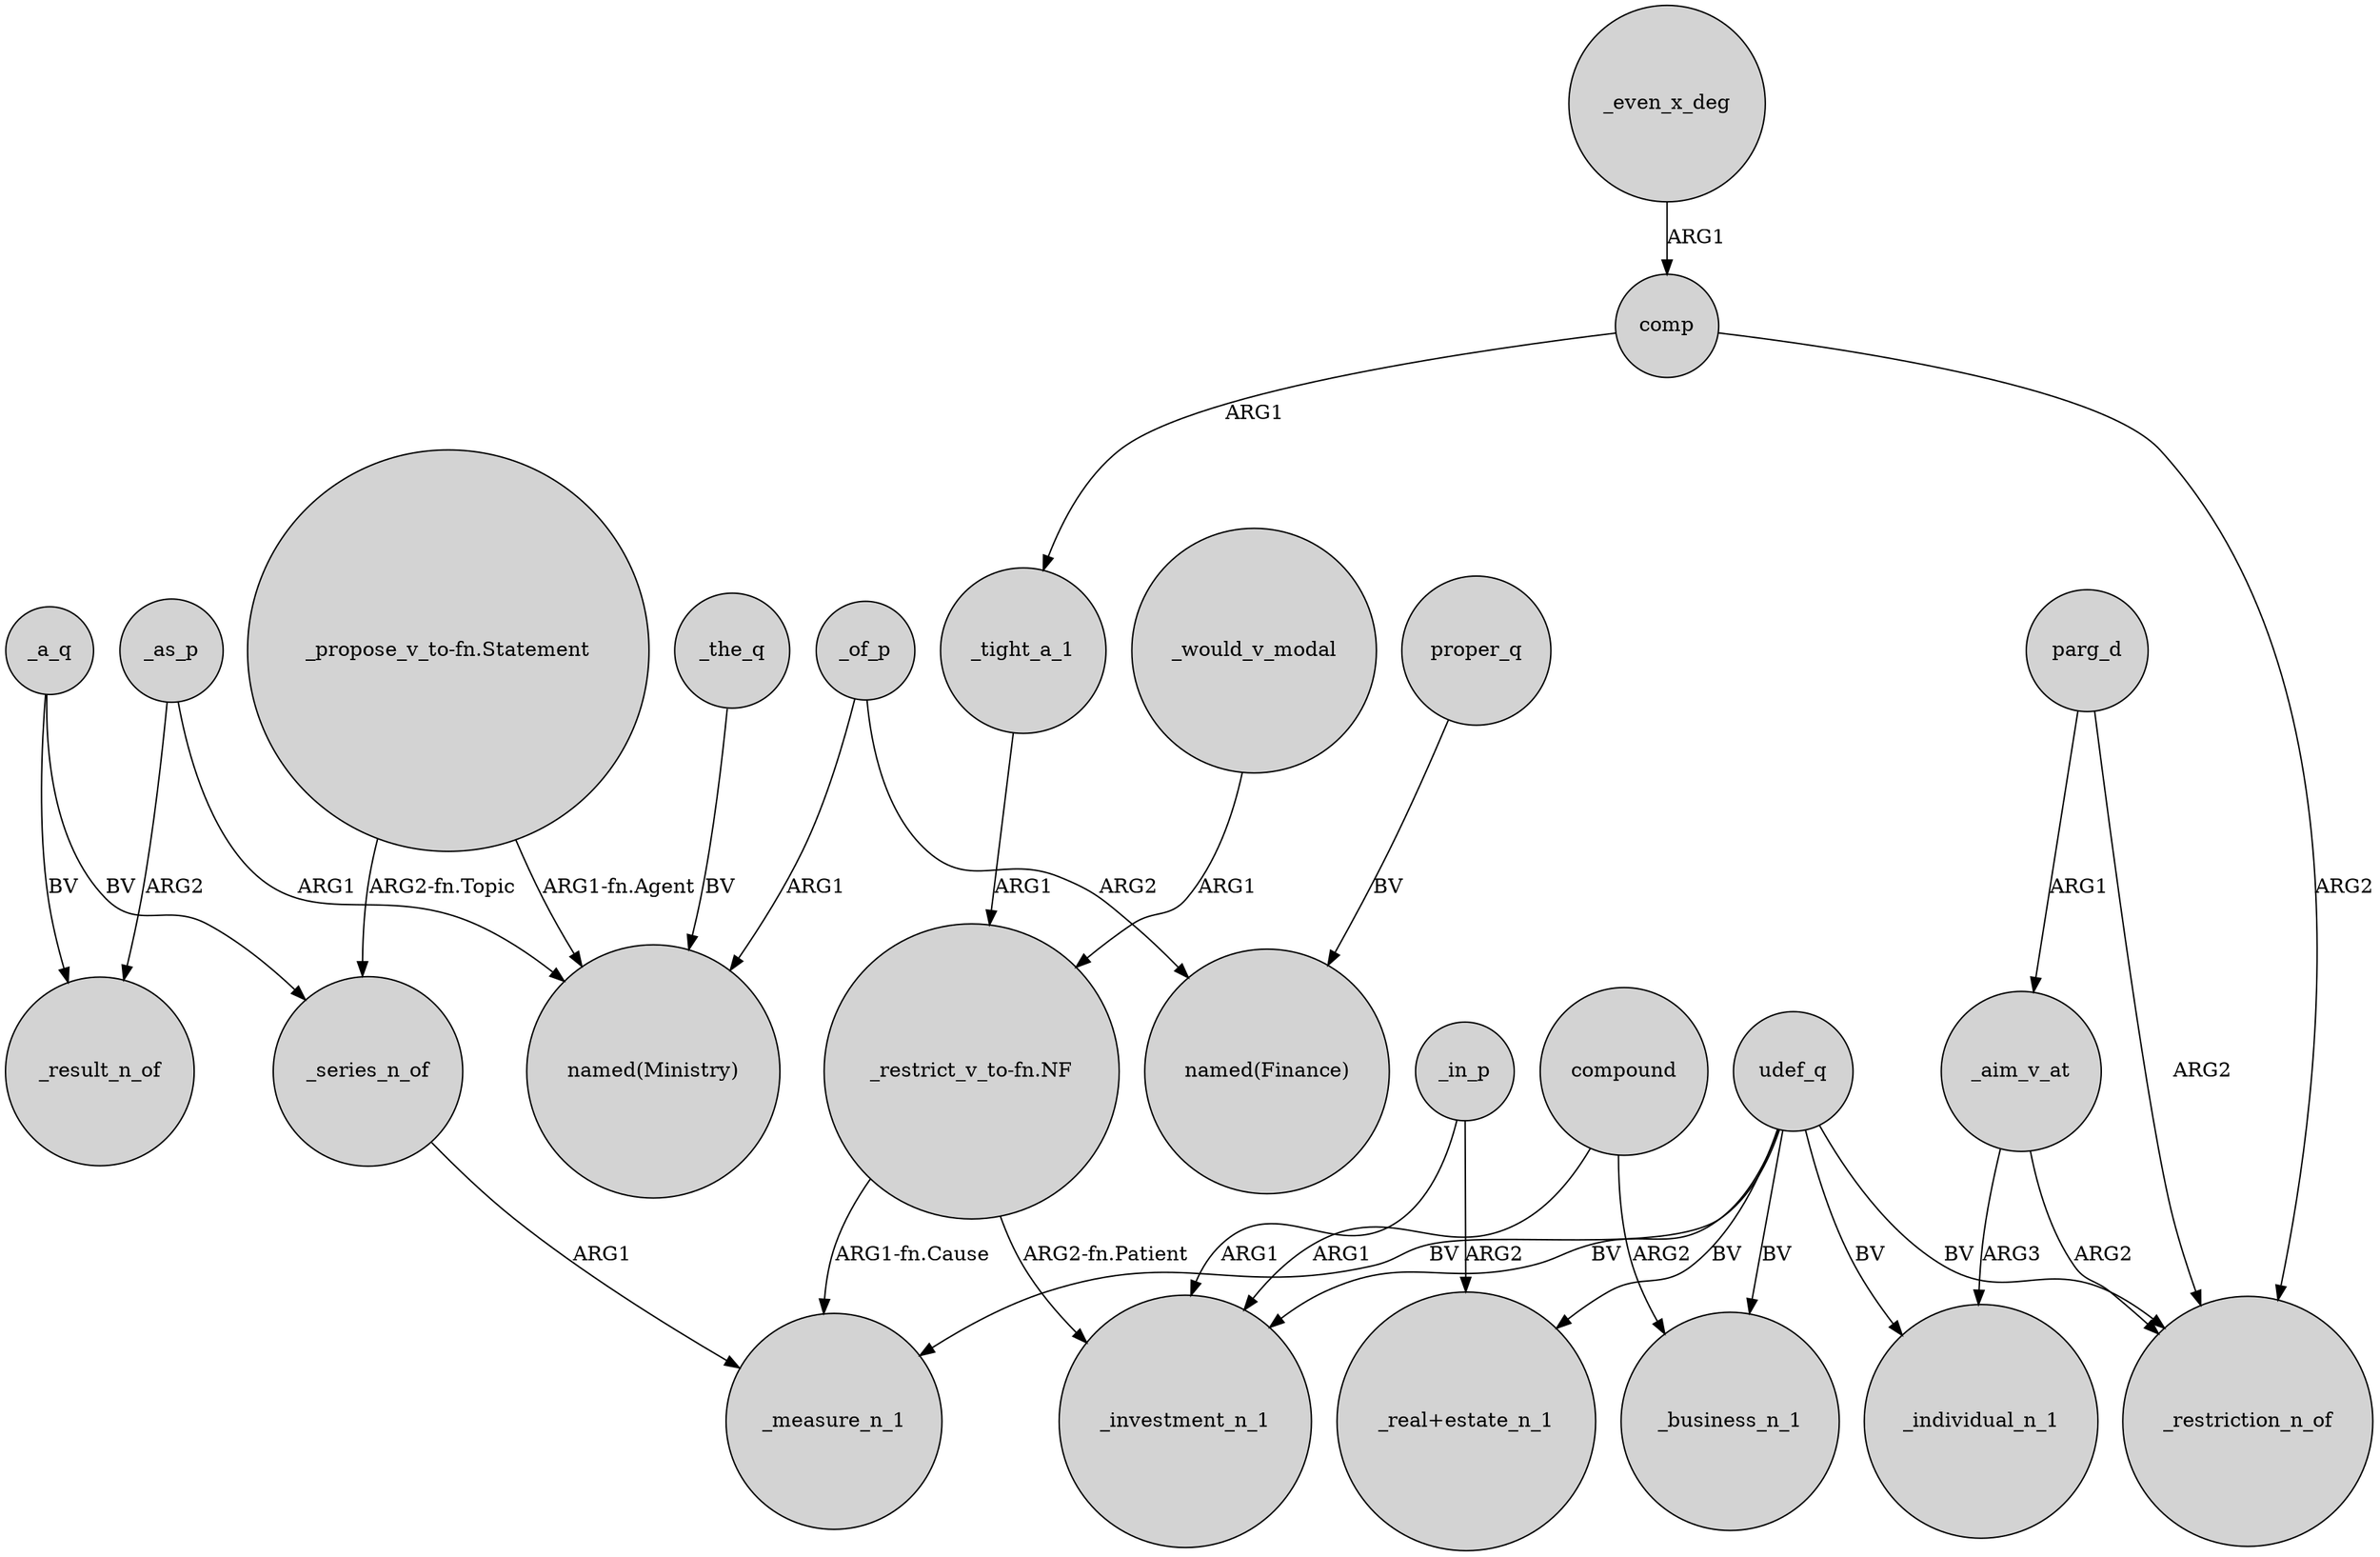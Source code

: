 digraph {
	node [shape=circle style=filled]
	_tight_a_1 -> "_restrict_v_to-fn.NF" [label=ARG1]
	_series_n_of -> _measure_n_1 [label=ARG1]
	parg_d -> _aim_v_at [label=ARG1]
	comp -> _tight_a_1 [label=ARG1]
	_in_p -> "_real+estate_n_1" [label=ARG2]
	_a_q -> _result_n_of [label=BV]
	udef_q -> _restriction_n_of [label=BV]
	udef_q -> _individual_n_1 [label=BV]
	_even_x_deg -> comp [label=ARG1]
	compound -> _investment_n_1 [label=ARG1]
	_aim_v_at -> _restriction_n_of [label=ARG2]
	parg_d -> _restriction_n_of [label=ARG2]
	_the_q -> "named(Ministry)" [label=BV]
	_as_p -> _result_n_of [label=ARG2]
	_aim_v_at -> _individual_n_1 [label=ARG3]
	"_propose_v_to-fn.Statement" -> _series_n_of [label="ARG2-fn.Topic"]
	"_restrict_v_to-fn.NF" -> _investment_n_1 [label="ARG2-fn.Patient"]
	_a_q -> _series_n_of [label=BV]
	udef_q -> "_real+estate_n_1" [label=BV]
	proper_q -> "named(Finance)" [label=BV]
	"_propose_v_to-fn.Statement" -> "named(Ministry)" [label="ARG1-fn.Agent"]
	udef_q -> _measure_n_1 [label=BV]
	_of_p -> "named(Ministry)" [label=ARG1]
	compound -> _business_n_1 [label=ARG2]
	udef_q -> _investment_n_1 [label=BV]
	udef_q -> _business_n_1 [label=BV]
	comp -> _restriction_n_of [label=ARG2]
	_of_p -> "named(Finance)" [label=ARG2]
	"_restrict_v_to-fn.NF" -> _measure_n_1 [label="ARG1-fn.Cause"]
	_would_v_modal -> "_restrict_v_to-fn.NF" [label=ARG1]
	_in_p -> _investment_n_1 [label=ARG1]
	_as_p -> "named(Ministry)" [label=ARG1]
}
